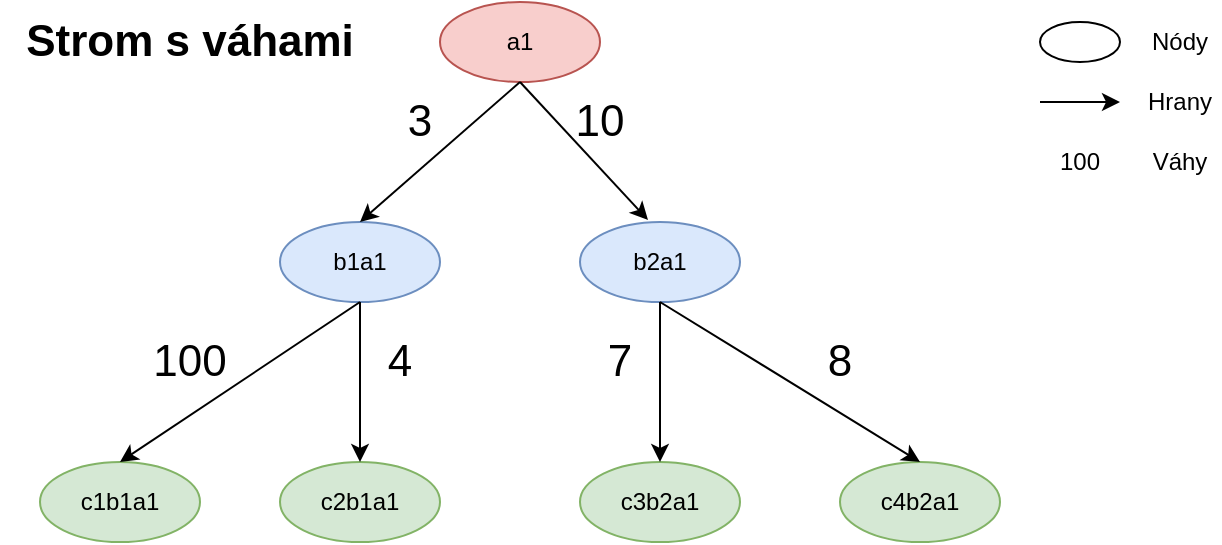 <mxfile version="14.9.2" type="github">
  <diagram id="y3JUdN0M4EvNFkEH0h-2" name="Page-1">
    <mxGraphModel dx="1182" dy="675" grid="1" gridSize="10" guides="1" tooltips="1" connect="1" arrows="1" fold="1" page="1" pageScale="1" pageWidth="827" pageHeight="1169" math="0" shadow="0">
      <root>
        <mxCell id="0" />
        <mxCell id="1" parent="0" />
        <mxCell id="Q3km8YnR0ImmzQeNpbPL-1" value="a1" style="ellipse;whiteSpace=wrap;html=1;fillColor=#f8cecc;strokeColor=#b85450;" vertex="1" parent="1">
          <mxGeometry x="250" y="20" width="80" height="40" as="geometry" />
        </mxCell>
        <mxCell id="Q3km8YnR0ImmzQeNpbPL-2" value="b2a1" style="ellipse;whiteSpace=wrap;html=1;fillColor=#dae8fc;strokeColor=#6c8ebf;" vertex="1" parent="1">
          <mxGeometry x="320" y="130" width="80" height="40" as="geometry" />
        </mxCell>
        <mxCell id="Q3km8YnR0ImmzQeNpbPL-3" value="b1a1" style="ellipse;whiteSpace=wrap;html=1;fillColor=#dae8fc;strokeColor=#6c8ebf;" vertex="1" parent="1">
          <mxGeometry x="170" y="130" width="80" height="40" as="geometry" />
        </mxCell>
        <mxCell id="Q3km8YnR0ImmzQeNpbPL-4" value="c4b2a1" style="ellipse;whiteSpace=wrap;html=1;fillColor=#d5e8d4;strokeColor=#82b366;" vertex="1" parent="1">
          <mxGeometry x="450" y="250" width="80" height="40" as="geometry" />
        </mxCell>
        <mxCell id="Q3km8YnR0ImmzQeNpbPL-5" value="c3b2a1" style="ellipse;whiteSpace=wrap;html=1;fillColor=#d5e8d4;strokeColor=#82b366;" vertex="1" parent="1">
          <mxGeometry x="320" y="250" width="80" height="40" as="geometry" />
        </mxCell>
        <mxCell id="Q3km8YnR0ImmzQeNpbPL-6" value="c2b1a1" style="ellipse;whiteSpace=wrap;html=1;fillColor=#d5e8d4;strokeColor=#82b366;" vertex="1" parent="1">
          <mxGeometry x="170" y="250" width="80" height="40" as="geometry" />
        </mxCell>
        <mxCell id="Q3km8YnR0ImmzQeNpbPL-7" value="c1b1a1" style="ellipse;whiteSpace=wrap;html=1;fillColor=#d5e8d4;strokeColor=#82b366;" vertex="1" parent="1">
          <mxGeometry x="50" y="250" width="80" height="40" as="geometry" />
        </mxCell>
        <mxCell id="Q3km8YnR0ImmzQeNpbPL-8" value="" style="endArrow=classic;html=1;exitX=0.5;exitY=1;exitDx=0;exitDy=0;entryX=0.5;entryY=0;entryDx=0;entryDy=0;" edge="1" parent="1" source="Q3km8YnR0ImmzQeNpbPL-1" target="Q3km8YnR0ImmzQeNpbPL-3">
          <mxGeometry width="50" height="50" relative="1" as="geometry">
            <mxPoint x="390" y="370" as="sourcePoint" />
            <mxPoint x="440" y="320" as="targetPoint" />
          </mxGeometry>
        </mxCell>
        <mxCell id="Q3km8YnR0ImmzQeNpbPL-9" value="" style="endArrow=classic;html=1;entryX=0.425;entryY=-0.025;entryDx=0;entryDy=0;entryPerimeter=0;" edge="1" parent="1" target="Q3km8YnR0ImmzQeNpbPL-2">
          <mxGeometry width="50" height="50" relative="1" as="geometry">
            <mxPoint x="290" y="60" as="sourcePoint" />
            <mxPoint x="440" y="320" as="targetPoint" />
          </mxGeometry>
        </mxCell>
        <mxCell id="Q3km8YnR0ImmzQeNpbPL-10" value="" style="endArrow=classic;html=1;exitX=0.5;exitY=1;exitDx=0;exitDy=0;entryX=0.5;entryY=0;entryDx=0;entryDy=0;" edge="1" parent="1" source="Q3km8YnR0ImmzQeNpbPL-3" target="Q3km8YnR0ImmzQeNpbPL-7">
          <mxGeometry width="50" height="50" relative="1" as="geometry">
            <mxPoint x="390" y="370" as="sourcePoint" />
            <mxPoint x="440" y="320" as="targetPoint" />
          </mxGeometry>
        </mxCell>
        <mxCell id="Q3km8YnR0ImmzQeNpbPL-11" value="" style="endArrow=classic;html=1;" edge="1" parent="1" target="Q3km8YnR0ImmzQeNpbPL-6">
          <mxGeometry width="50" height="50" relative="1" as="geometry">
            <mxPoint x="210" y="170" as="sourcePoint" />
            <mxPoint x="440" y="320" as="targetPoint" />
          </mxGeometry>
        </mxCell>
        <mxCell id="Q3km8YnR0ImmzQeNpbPL-12" value="" style="endArrow=classic;html=1;exitX=0.5;exitY=1;exitDx=0;exitDy=0;" edge="1" parent="1" source="Q3km8YnR0ImmzQeNpbPL-2" target="Q3km8YnR0ImmzQeNpbPL-5">
          <mxGeometry width="50" height="50" relative="1" as="geometry">
            <mxPoint x="390" y="370" as="sourcePoint" />
            <mxPoint x="440" y="320" as="targetPoint" />
          </mxGeometry>
        </mxCell>
        <mxCell id="Q3km8YnR0ImmzQeNpbPL-13" value="" style="endArrow=classic;html=1;exitX=0.5;exitY=1;exitDx=0;exitDy=0;entryX=0.5;entryY=0;entryDx=0;entryDy=0;" edge="1" parent="1" source="Q3km8YnR0ImmzQeNpbPL-2" target="Q3km8YnR0ImmzQeNpbPL-4">
          <mxGeometry width="50" height="50" relative="1" as="geometry">
            <mxPoint x="390" y="370" as="sourcePoint" />
            <mxPoint x="440" y="320" as="targetPoint" />
          </mxGeometry>
        </mxCell>
        <mxCell id="Q3km8YnR0ImmzQeNpbPL-14" value="" style="ellipse;whiteSpace=wrap;html=1;" vertex="1" parent="1">
          <mxGeometry x="550" y="30" width="40" height="20" as="geometry" />
        </mxCell>
        <mxCell id="Q3km8YnR0ImmzQeNpbPL-15" value="Nódy" style="text;html=1;strokeColor=none;fillColor=none;align=center;verticalAlign=middle;whiteSpace=wrap;rounded=0;" vertex="1" parent="1">
          <mxGeometry x="600" y="30" width="40" height="20" as="geometry" />
        </mxCell>
        <mxCell id="Q3km8YnR0ImmzQeNpbPL-16" value="" style="endArrow=classic;html=1;" edge="1" parent="1">
          <mxGeometry width="50" height="50" relative="1" as="geometry">
            <mxPoint x="550" y="70" as="sourcePoint" />
            <mxPoint x="590" y="70" as="targetPoint" />
          </mxGeometry>
        </mxCell>
        <mxCell id="Q3km8YnR0ImmzQeNpbPL-17" value="Hrany" style="text;html=1;strokeColor=none;fillColor=none;align=center;verticalAlign=middle;whiteSpace=wrap;rounded=0;" vertex="1" parent="1">
          <mxGeometry x="600" y="60" width="40" height="20" as="geometry" />
        </mxCell>
        <mxCell id="Q3km8YnR0ImmzQeNpbPL-18" value="Váhy" style="text;html=1;strokeColor=none;fillColor=none;align=center;verticalAlign=middle;whiteSpace=wrap;rounded=0;" vertex="1" parent="1">
          <mxGeometry x="600" y="90" width="40" height="20" as="geometry" />
        </mxCell>
        <mxCell id="Q3km8YnR0ImmzQeNpbPL-19" value="100" style="text;html=1;strokeColor=none;fillColor=none;align=center;verticalAlign=middle;whiteSpace=wrap;rounded=0;" vertex="1" parent="1">
          <mxGeometry x="550" y="90" width="40" height="20" as="geometry" />
        </mxCell>
        <mxCell id="Q3km8YnR0ImmzQeNpbPL-20" value="Strom s váhami" style="text;html=1;strokeColor=none;fillColor=none;align=center;verticalAlign=middle;whiteSpace=wrap;rounded=0;fontSize=22;fontStyle=1" vertex="1" parent="1">
          <mxGeometry x="30" y="30" width="190" height="20" as="geometry" />
        </mxCell>
        <mxCell id="Q3km8YnR0ImmzQeNpbPL-21" value="3" style="text;html=1;strokeColor=none;fillColor=none;align=center;verticalAlign=middle;whiteSpace=wrap;rounded=0;fontSize=22;" vertex="1" parent="1">
          <mxGeometry x="220" y="70" width="40" height="20" as="geometry" />
        </mxCell>
        <mxCell id="Q3km8YnR0ImmzQeNpbPL-22" value="7" style="text;html=1;strokeColor=none;fillColor=none;align=center;verticalAlign=middle;whiteSpace=wrap;rounded=0;fontSize=22;" vertex="1" parent="1">
          <mxGeometry x="320" y="190" width="40" height="20" as="geometry" />
        </mxCell>
        <mxCell id="Q3km8YnR0ImmzQeNpbPL-23" value="100" style="text;html=1;strokeColor=none;fillColor=none;align=center;verticalAlign=middle;whiteSpace=wrap;rounded=0;fontSize=22;" vertex="1" parent="1">
          <mxGeometry x="105" y="190" width="40" height="20" as="geometry" />
        </mxCell>
        <mxCell id="Q3km8YnR0ImmzQeNpbPL-24" value="4" style="text;html=1;strokeColor=none;fillColor=none;align=center;verticalAlign=middle;whiteSpace=wrap;rounded=0;fontSize=22;" vertex="1" parent="1">
          <mxGeometry x="210" y="190" width="40" height="20" as="geometry" />
        </mxCell>
        <mxCell id="Q3km8YnR0ImmzQeNpbPL-25" value="10" style="text;html=1;strokeColor=none;fillColor=none;align=center;verticalAlign=middle;whiteSpace=wrap;rounded=0;fontSize=22;" vertex="1" parent="1">
          <mxGeometry x="310" y="70" width="40" height="20" as="geometry" />
        </mxCell>
        <mxCell id="Q3km8YnR0ImmzQeNpbPL-26" value="8" style="text;html=1;strokeColor=none;fillColor=none;align=center;verticalAlign=middle;whiteSpace=wrap;rounded=0;fontSize=22;" vertex="1" parent="1">
          <mxGeometry x="430" y="190" width="40" height="20" as="geometry" />
        </mxCell>
      </root>
    </mxGraphModel>
  </diagram>
</mxfile>
